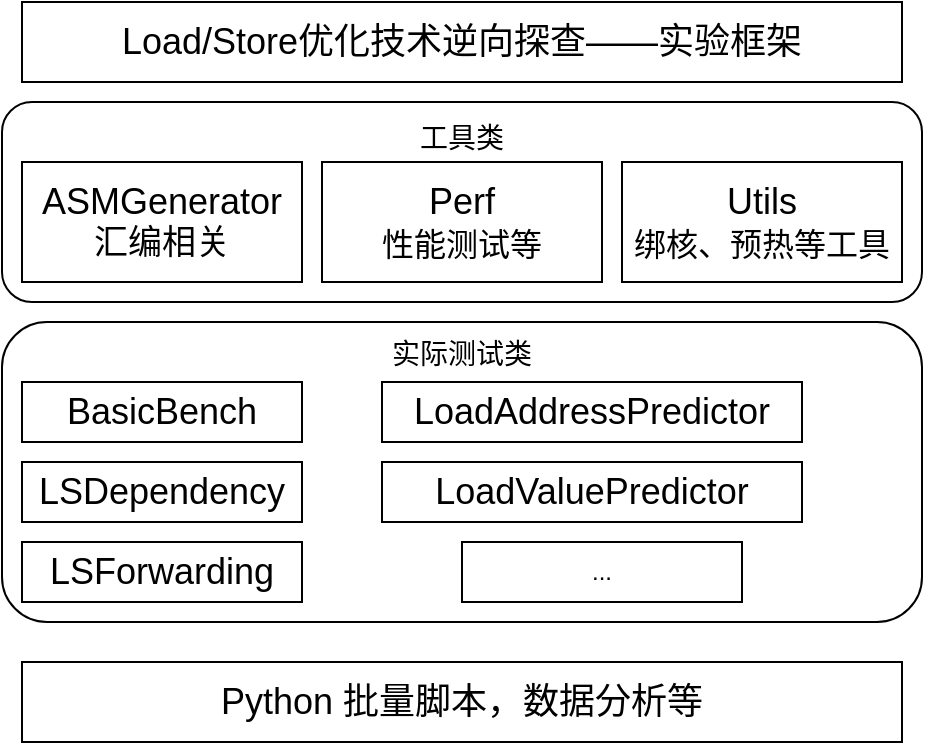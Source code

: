 <mxfile version="26.0.14">
  <diagram name="第 1 页" id="N2d8EQnb91wtyV32rCFE">
    <mxGraphModel dx="984" dy="625" grid="1" gridSize="10" guides="1" tooltips="1" connect="1" arrows="1" fold="1" page="1" pageScale="1" pageWidth="827" pageHeight="1169" math="0" shadow="0">
      <root>
        <mxCell id="0" />
        <mxCell id="1" parent="0" />
        <mxCell id="SHFSCuuUwZEexuSwmKcd-10" value="&lt;div&gt;&lt;span style=&quot;font-size: 14px;&quot;&gt;实际测试类&lt;/span&gt;&lt;/div&gt;&lt;div&gt;&lt;span style=&quot;font-size: 14px;&quot;&gt;&lt;br&gt;&lt;/span&gt;&lt;/div&gt;&lt;div&gt;&lt;br&gt;&lt;/div&gt;&lt;div&gt;&lt;br&gt;&lt;/div&gt;&lt;div&gt;&lt;br&gt;&lt;/div&gt;&lt;div&gt;&lt;br&gt;&lt;/div&gt;&lt;div&gt;&lt;br&gt;&lt;/div&gt;&lt;div&gt;&lt;br&gt;&lt;/div&gt;&lt;div&gt;&lt;br&gt;&lt;/div&gt;" style="rounded=1;whiteSpace=wrap;html=1;fillColor=none;" vertex="1" parent="1">
          <mxGeometry x="70" y="280" width="460" height="150" as="geometry" />
        </mxCell>
        <mxCell id="SHFSCuuUwZEexuSwmKcd-1" value="&lt;font style=&quot;font-size: 18px;&quot;&gt;Load/Store优化技术逆向探查——实验框架&lt;/font&gt;" style="rounded=0;whiteSpace=wrap;html=1;" vertex="1" parent="1">
          <mxGeometry x="80" y="120" width="440" height="40" as="geometry" />
        </mxCell>
        <mxCell id="SHFSCuuUwZEexuSwmKcd-2" value="&lt;font style=&quot;font-size: 18px;&quot;&gt;ASMGenerator&lt;/font&gt;&lt;div&gt;&lt;font style=&quot;font-size: 17px;&quot;&gt;汇编相关&lt;/font&gt;&lt;/div&gt;" style="rounded=0;whiteSpace=wrap;html=1;" vertex="1" parent="1">
          <mxGeometry x="80" y="200" width="140" height="60" as="geometry" />
        </mxCell>
        <mxCell id="SHFSCuuUwZEexuSwmKcd-3" value="&lt;font style=&quot;font-size: 18px;&quot;&gt;Perf&lt;/font&gt;&lt;div&gt;&lt;font style=&quot;font-size: 16px;&quot;&gt;性能测试等&lt;/font&gt;&lt;/div&gt;" style="rounded=0;whiteSpace=wrap;html=1;" vertex="1" parent="1">
          <mxGeometry x="230" y="200" width="140" height="60" as="geometry" />
        </mxCell>
        <mxCell id="SHFSCuuUwZEexuSwmKcd-4" value="&lt;span style=&quot;font-size: 18px;&quot;&gt;LSDependency&lt;/span&gt;" style="rounded=0;whiteSpace=wrap;html=1;" vertex="1" parent="1">
          <mxGeometry x="80" y="350" width="140" height="30" as="geometry" />
        </mxCell>
        <mxCell id="SHFSCuuUwZEexuSwmKcd-5" value="&lt;span style=&quot;font-size: 18px;&quot;&gt;LSForwarding&lt;/span&gt;" style="rounded=0;whiteSpace=wrap;html=1;" vertex="1" parent="1">
          <mxGeometry x="80" y="390" width="140" height="30" as="geometry" />
        </mxCell>
        <mxCell id="SHFSCuuUwZEexuSwmKcd-6" value="&lt;span style=&quot;font-size: 18px;&quot;&gt;BasicBench&lt;/span&gt;" style="rounded=0;whiteSpace=wrap;html=1;" vertex="1" parent="1">
          <mxGeometry x="80" y="310" width="140" height="30" as="geometry" />
        </mxCell>
        <mxCell id="SHFSCuuUwZEexuSwmKcd-7" value="&lt;font style=&quot;font-size: 18px;&quot;&gt;Utils&lt;/font&gt;&lt;div&gt;&lt;font style=&quot;font-size: 16px;&quot;&gt;绑核、预热等工具&lt;/font&gt;&lt;/div&gt;" style="rounded=0;whiteSpace=wrap;html=1;" vertex="1" parent="1">
          <mxGeometry x="380" y="200" width="140" height="60" as="geometry" />
        </mxCell>
        <mxCell id="SHFSCuuUwZEexuSwmKcd-8" value="&lt;span style=&quot;font-size: 18px;&quot;&gt;Python 批量脚本，数据分析等&lt;/span&gt;" style="rounded=0;whiteSpace=wrap;html=1;" vertex="1" parent="1">
          <mxGeometry x="80" y="450" width="440" height="40" as="geometry" />
        </mxCell>
        <mxCell id="SHFSCuuUwZEexuSwmKcd-9" value="&lt;div&gt;&lt;font style=&quot;font-size: 14px;&quot;&gt;工具类&lt;/font&gt;&lt;/div&gt;&lt;div&gt;&lt;font style=&quot;font-size: 14px;&quot;&gt;&lt;br&gt;&lt;/font&gt;&lt;/div&gt;&lt;div&gt;&lt;font style=&quot;font-size: 14px;&quot;&gt;&lt;br&gt;&lt;/font&gt;&lt;/div&gt;&lt;div&gt;&lt;font style=&quot;font-size: 14px;&quot;&gt;&lt;br&gt;&lt;/font&gt;&lt;/div&gt;&lt;div&gt;&lt;br&gt;&lt;/div&gt;" style="rounded=1;whiteSpace=wrap;html=1;fillColor=none;" vertex="1" parent="1">
          <mxGeometry x="70" y="170" width="460" height="100" as="geometry" />
        </mxCell>
        <mxCell id="SHFSCuuUwZEexuSwmKcd-11" value="..." style="rounded=0;whiteSpace=wrap;html=1;" vertex="1" parent="1">
          <mxGeometry x="300" y="390" width="140" height="30" as="geometry" />
        </mxCell>
        <mxCell id="SHFSCuuUwZEexuSwmKcd-12" value="&lt;span style=&quot;font-size: 18px;&quot;&gt;LoadAddressPredictor&lt;/span&gt;" style="rounded=0;whiteSpace=wrap;html=1;" vertex="1" parent="1">
          <mxGeometry x="260" y="310" width="210" height="30" as="geometry" />
        </mxCell>
        <mxCell id="SHFSCuuUwZEexuSwmKcd-13" value="&lt;span style=&quot;font-size: 18px;&quot;&gt;LoadValuePredictor&lt;/span&gt;" style="rounded=0;whiteSpace=wrap;html=1;" vertex="1" parent="1">
          <mxGeometry x="260" y="350" width="210" height="30" as="geometry" />
        </mxCell>
      </root>
    </mxGraphModel>
  </diagram>
</mxfile>
